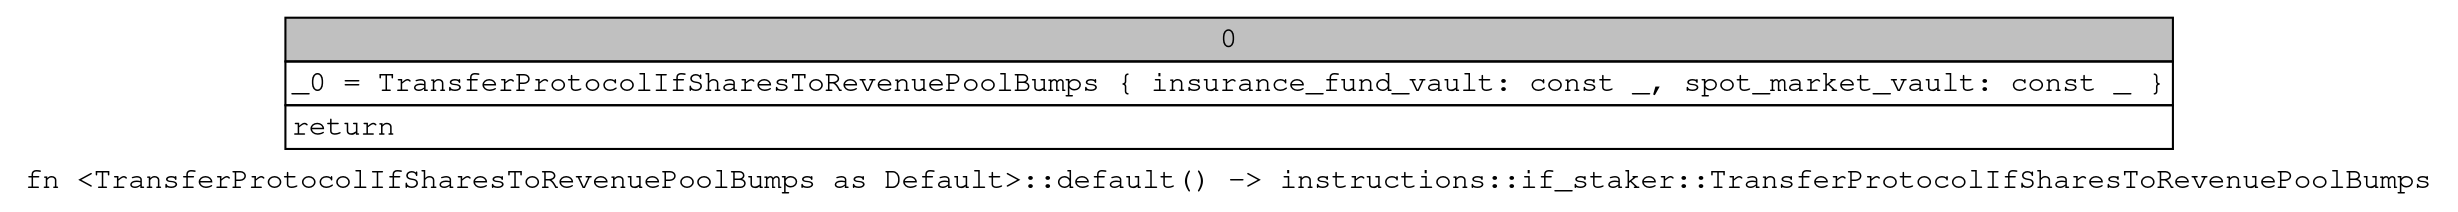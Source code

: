 digraph Mir_0_9098 {
    graph [fontname="Courier, monospace"];
    node [fontname="Courier, monospace"];
    edge [fontname="Courier, monospace"];
    label=<fn &lt;TransferProtocolIfSharesToRevenuePoolBumps as Default&gt;::default() -&gt; instructions::if_staker::TransferProtocolIfSharesToRevenuePoolBumps<br align="left"/>>;
    bb0__0_9098 [shape="none", label=<<table border="0" cellborder="1" cellspacing="0"><tr><td bgcolor="gray" align="center" colspan="1">0</td></tr><tr><td align="left" balign="left">_0 = TransferProtocolIfSharesToRevenuePoolBumps { insurance_fund_vault: const _, spot_market_vault: const _ }<br/></td></tr><tr><td align="left">return</td></tr></table>>];
}
